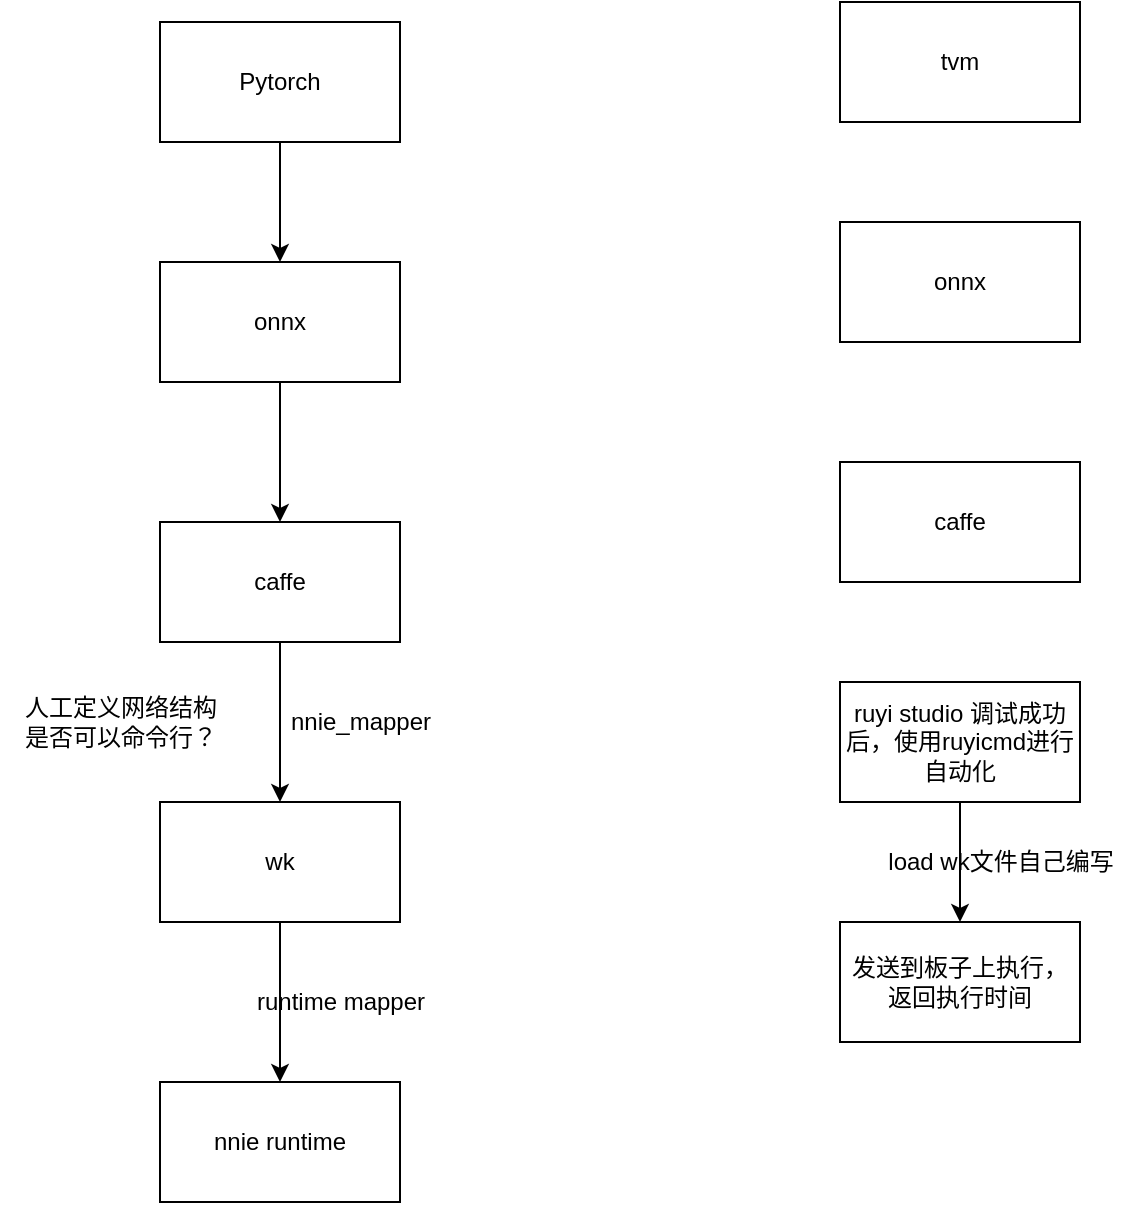 <mxfile version="20.2.5" type="github">
  <diagram id="7JamH7ma85fUFHVBdIIt" name="第 1 页">
    <mxGraphModel dx="1209" dy="713" grid="1" gridSize="10" guides="1" tooltips="1" connect="1" arrows="1" fold="1" page="1" pageScale="1" pageWidth="827" pageHeight="1169" math="0" shadow="0">
      <root>
        <mxCell id="0" />
        <mxCell id="1" parent="0" />
        <mxCell id="IGx4vLYbI_455p3IEL2Y-6" style="edgeStyle=orthogonalEdgeStyle;rounded=0;orthogonalLoop=1;jettySize=auto;html=1;" edge="1" parent="1" source="IGx4vLYbI_455p3IEL2Y-1" target="IGx4vLYbI_455p3IEL2Y-2">
          <mxGeometry relative="1" as="geometry" />
        </mxCell>
        <mxCell id="IGx4vLYbI_455p3IEL2Y-1" value="Pytorch" style="rounded=0;whiteSpace=wrap;html=1;" vertex="1" parent="1">
          <mxGeometry x="150" y="100" width="120" height="60" as="geometry" />
        </mxCell>
        <mxCell id="IGx4vLYbI_455p3IEL2Y-7" style="edgeStyle=orthogonalEdgeStyle;rounded=0;orthogonalLoop=1;jettySize=auto;html=1;exitX=0.5;exitY=1;exitDx=0;exitDy=0;entryX=0.5;entryY=0;entryDx=0;entryDy=0;" edge="1" parent="1" source="IGx4vLYbI_455p3IEL2Y-2" target="IGx4vLYbI_455p3IEL2Y-3">
          <mxGeometry relative="1" as="geometry" />
        </mxCell>
        <mxCell id="IGx4vLYbI_455p3IEL2Y-2" value="onnx" style="whiteSpace=wrap;html=1;" vertex="1" parent="1">
          <mxGeometry x="150" y="220" width="120" height="60" as="geometry" />
        </mxCell>
        <mxCell id="IGx4vLYbI_455p3IEL2Y-8" style="edgeStyle=orthogonalEdgeStyle;rounded=0;orthogonalLoop=1;jettySize=auto;html=1;exitX=0.5;exitY=1;exitDx=0;exitDy=0;entryX=0.5;entryY=0;entryDx=0;entryDy=0;" edge="1" parent="1" source="IGx4vLYbI_455p3IEL2Y-3" target="IGx4vLYbI_455p3IEL2Y-4">
          <mxGeometry relative="1" as="geometry" />
        </mxCell>
        <mxCell id="IGx4vLYbI_455p3IEL2Y-3" value="caffe" style="whiteSpace=wrap;html=1;" vertex="1" parent="1">
          <mxGeometry x="150" y="350" width="120" height="60" as="geometry" />
        </mxCell>
        <mxCell id="IGx4vLYbI_455p3IEL2Y-10" style="edgeStyle=orthogonalEdgeStyle;rounded=0;orthogonalLoop=1;jettySize=auto;html=1;" edge="1" parent="1" source="IGx4vLYbI_455p3IEL2Y-4" target="IGx4vLYbI_455p3IEL2Y-5">
          <mxGeometry relative="1" as="geometry" />
        </mxCell>
        <mxCell id="IGx4vLYbI_455p3IEL2Y-4" value="wk" style="whiteSpace=wrap;html=1;" vertex="1" parent="1">
          <mxGeometry x="150" y="490" width="120" height="60" as="geometry" />
        </mxCell>
        <mxCell id="IGx4vLYbI_455p3IEL2Y-5" value="nnie runtime" style="whiteSpace=wrap;html=1;" vertex="1" parent="1">
          <mxGeometry x="150" y="630" width="120" height="60" as="geometry" />
        </mxCell>
        <mxCell id="IGx4vLYbI_455p3IEL2Y-9" value="nnie_mapper" style="text;html=1;align=center;verticalAlign=middle;resizable=0;points=[];autosize=1;strokeColor=none;fillColor=none;" vertex="1" parent="1">
          <mxGeometry x="205" y="435" width="90" height="30" as="geometry" />
        </mxCell>
        <mxCell id="IGx4vLYbI_455p3IEL2Y-11" value="runtime mapper" style="text;html=1;align=center;verticalAlign=middle;resizable=0;points=[];autosize=1;strokeColor=none;fillColor=none;" vertex="1" parent="1">
          <mxGeometry x="185" y="575" width="110" height="30" as="geometry" />
        </mxCell>
        <mxCell id="IGx4vLYbI_455p3IEL2Y-12" value="tvm" style="whiteSpace=wrap;html=1;" vertex="1" parent="1">
          <mxGeometry x="490" y="90" width="120" height="60" as="geometry" />
        </mxCell>
        <mxCell id="IGx4vLYbI_455p3IEL2Y-13" value="onnx" style="whiteSpace=wrap;html=1;" vertex="1" parent="1">
          <mxGeometry x="490" y="200" width="120" height="60" as="geometry" />
        </mxCell>
        <mxCell id="IGx4vLYbI_455p3IEL2Y-14" value="caffe" style="whiteSpace=wrap;html=1;" vertex="1" parent="1">
          <mxGeometry x="490" y="320" width="120" height="60" as="geometry" />
        </mxCell>
        <mxCell id="IGx4vLYbI_455p3IEL2Y-19" style="edgeStyle=orthogonalEdgeStyle;rounded=0;orthogonalLoop=1;jettySize=auto;html=1;exitX=0.5;exitY=1;exitDx=0;exitDy=0;" edge="1" parent="1" source="IGx4vLYbI_455p3IEL2Y-15" target="IGx4vLYbI_455p3IEL2Y-18">
          <mxGeometry relative="1" as="geometry" />
        </mxCell>
        <mxCell id="IGx4vLYbI_455p3IEL2Y-15" value="ruyi studio 调试成功后，使用ruyicmd进行自动化" style="whiteSpace=wrap;html=1;" vertex="1" parent="1">
          <mxGeometry x="490" y="430" width="120" height="60" as="geometry" />
        </mxCell>
        <mxCell id="IGx4vLYbI_455p3IEL2Y-17" value="人工定义网络结构&lt;br&gt;是否可以命令行？" style="text;html=1;align=center;verticalAlign=middle;resizable=0;points=[];autosize=1;strokeColor=none;fillColor=none;" vertex="1" parent="1">
          <mxGeometry x="70" y="430" width="120" height="40" as="geometry" />
        </mxCell>
        <mxCell id="IGx4vLYbI_455p3IEL2Y-18" value="发送到板子上执行，返回执行时间" style="whiteSpace=wrap;html=1;" vertex="1" parent="1">
          <mxGeometry x="490" y="550" width="120" height="60" as="geometry" />
        </mxCell>
        <mxCell id="IGx4vLYbI_455p3IEL2Y-20" value="load wk文件自己编写" style="text;html=1;align=center;verticalAlign=middle;resizable=0;points=[];autosize=1;strokeColor=none;fillColor=none;" vertex="1" parent="1">
          <mxGeometry x="500" y="505" width="140" height="30" as="geometry" />
        </mxCell>
      </root>
    </mxGraphModel>
  </diagram>
</mxfile>
